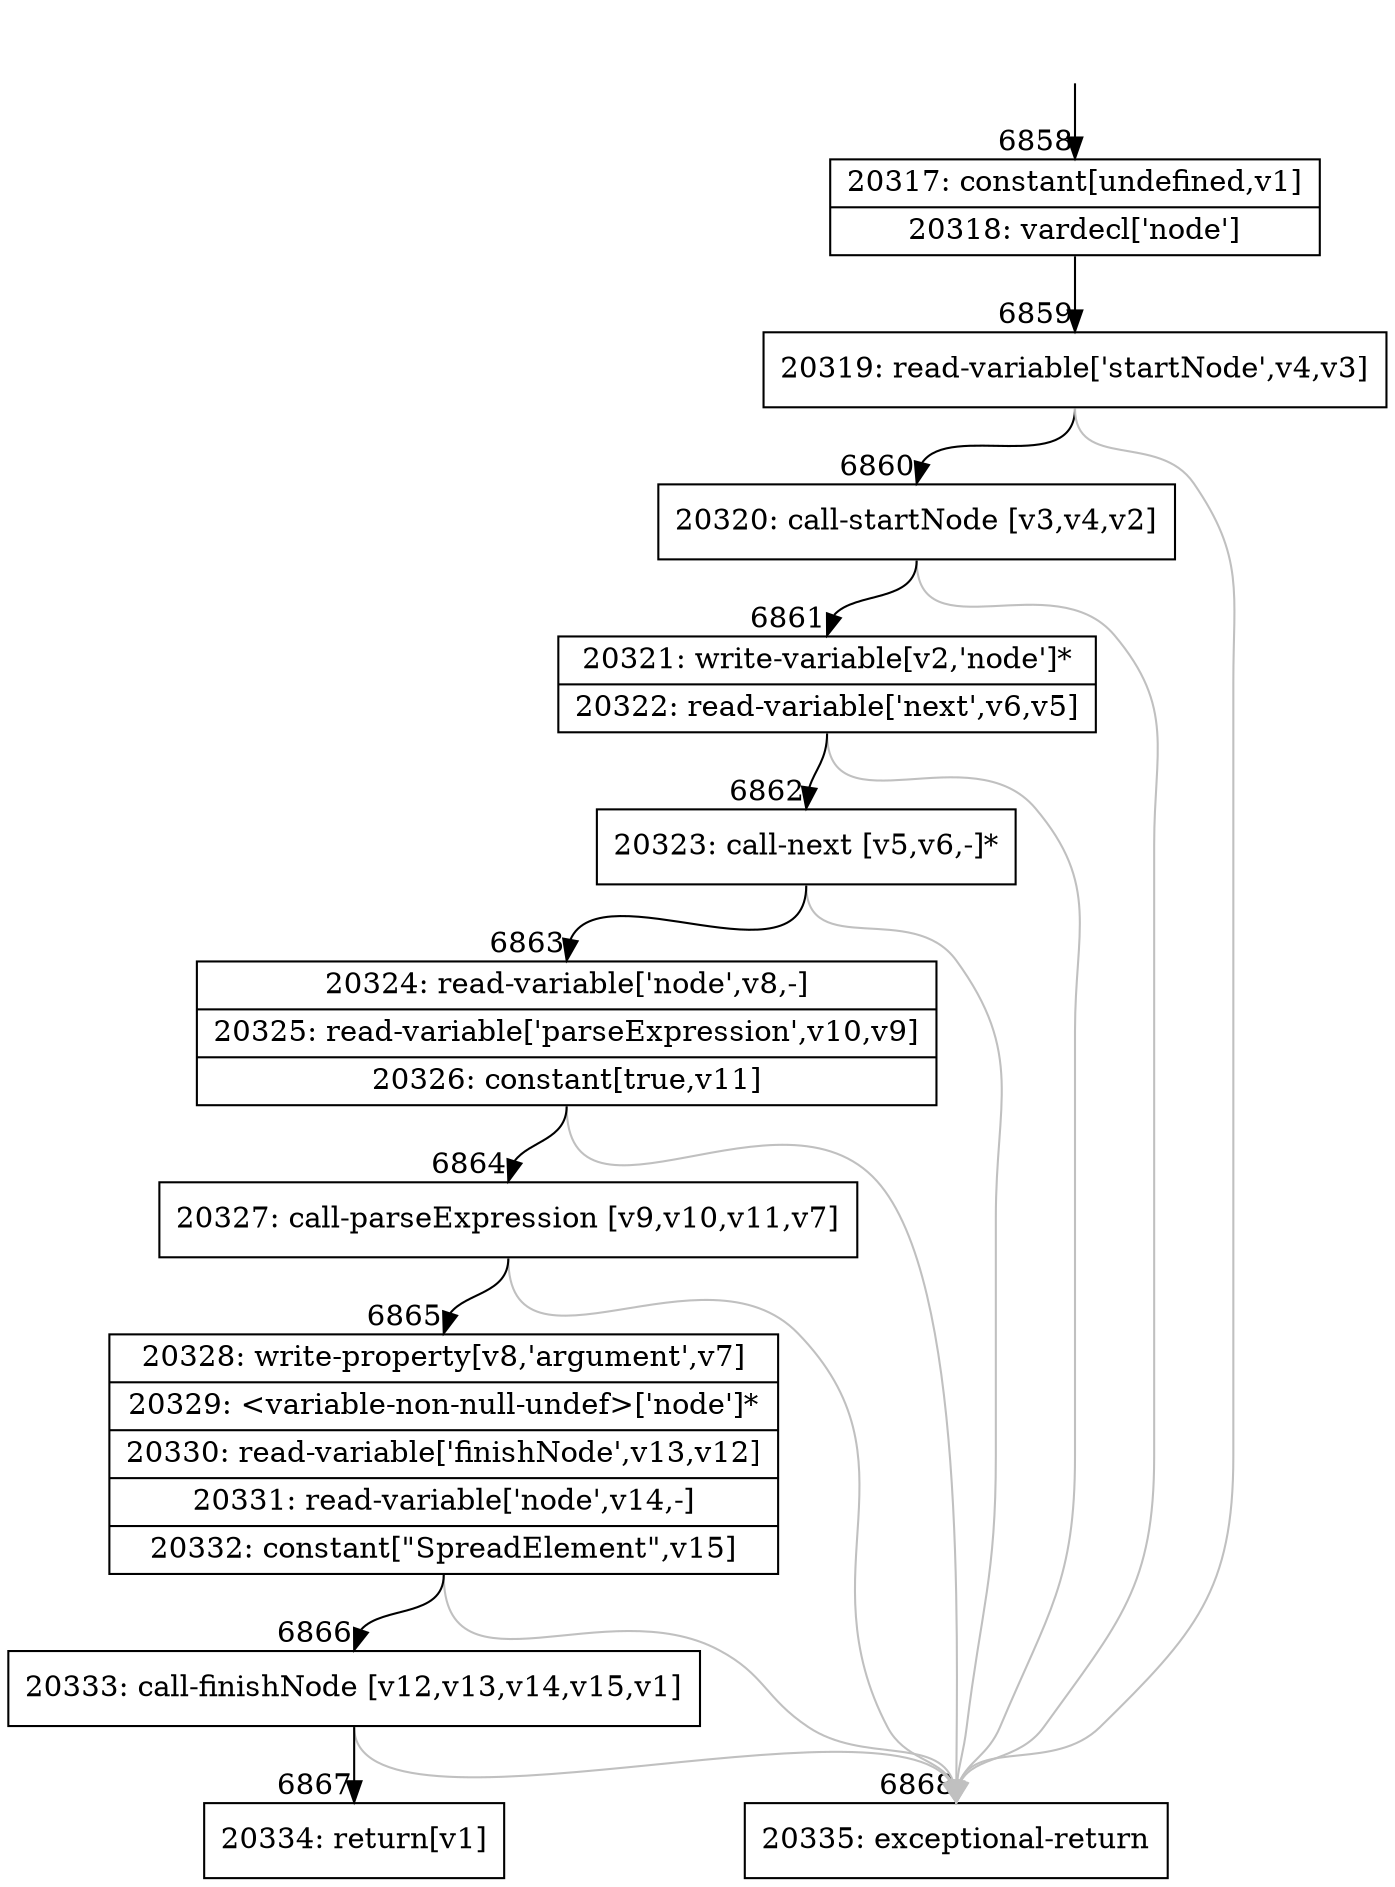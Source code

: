 digraph {
rankdir="TD"
BB_entry380[shape=none,label=""];
BB_entry380 -> BB6858 [tailport=s, headport=n, headlabel="    6858"]
BB6858 [shape=record label="{20317: constant[undefined,v1]|20318: vardecl['node']}" ] 
BB6858 -> BB6859 [tailport=s, headport=n, headlabel="      6859"]
BB6859 [shape=record label="{20319: read-variable['startNode',v4,v3]}" ] 
BB6859 -> BB6860 [tailport=s, headport=n, headlabel="      6860"]
BB6859 -> BB6868 [tailport=s, headport=n, color=gray, headlabel="      6868"]
BB6860 [shape=record label="{20320: call-startNode [v3,v4,v2]}" ] 
BB6860 -> BB6861 [tailport=s, headport=n, headlabel="      6861"]
BB6860 -> BB6868 [tailport=s, headport=n, color=gray]
BB6861 [shape=record label="{20321: write-variable[v2,'node']*|20322: read-variable['next',v6,v5]}" ] 
BB6861 -> BB6862 [tailport=s, headport=n, headlabel="      6862"]
BB6861 -> BB6868 [tailport=s, headport=n, color=gray]
BB6862 [shape=record label="{20323: call-next [v5,v6,-]*}" ] 
BB6862 -> BB6863 [tailport=s, headport=n, headlabel="      6863"]
BB6862 -> BB6868 [tailport=s, headport=n, color=gray]
BB6863 [shape=record label="{20324: read-variable['node',v8,-]|20325: read-variable['parseExpression',v10,v9]|20326: constant[true,v11]}" ] 
BB6863 -> BB6864 [tailport=s, headport=n, headlabel="      6864"]
BB6863 -> BB6868 [tailport=s, headport=n, color=gray]
BB6864 [shape=record label="{20327: call-parseExpression [v9,v10,v11,v7]}" ] 
BB6864 -> BB6865 [tailport=s, headport=n, headlabel="      6865"]
BB6864 -> BB6868 [tailport=s, headport=n, color=gray]
BB6865 [shape=record label="{20328: write-property[v8,'argument',v7]|20329: \<variable-non-null-undef\>['node']*|20330: read-variable['finishNode',v13,v12]|20331: read-variable['node',v14,-]|20332: constant[\"SpreadElement\",v15]}" ] 
BB6865 -> BB6866 [tailport=s, headport=n, headlabel="      6866"]
BB6865 -> BB6868 [tailport=s, headport=n, color=gray]
BB6866 [shape=record label="{20333: call-finishNode [v12,v13,v14,v15,v1]}" ] 
BB6866 -> BB6867 [tailport=s, headport=n, headlabel="      6867"]
BB6866 -> BB6868 [tailport=s, headport=n, color=gray]
BB6867 [shape=record label="{20334: return[v1]}" ] 
BB6868 [shape=record label="{20335: exceptional-return}" ] 
//#$~ 6627
}
